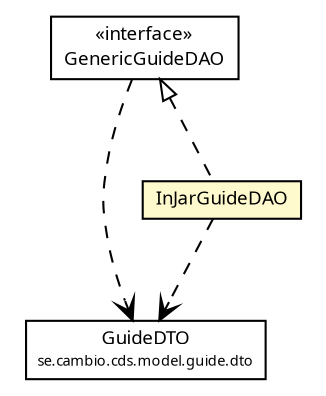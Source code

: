 #!/usr/local/bin/dot
#
# Class diagram 
# Generated by UMLGraph version R5_6 (http://www.umlgraph.org/)
#

digraph G {
	edge [fontname="Trebuchet MS",fontsize=10,labelfontname="Trebuchet MS",labelfontsize=10];
	node [fontname="Trebuchet MS",fontsize=10,shape=plaintext];
	nodesep=0.25;
	ranksep=0.5;
	// se.cambio.cds.model.guide.dto.GuideDTO
	c236209 [label=<<table title="se.cambio.cds.model.guide.dto.GuideDTO" border="0" cellborder="1" cellspacing="0" cellpadding="2" port="p" href="../dto/GuideDTO.html">
		<tr><td><table border="0" cellspacing="0" cellpadding="1">
<tr><td align="center" balign="center"><font face="Trebuchet MS"> GuideDTO </font></td></tr>
<tr><td align="center" balign="center"><font face="Trebuchet MS" point-size="7.0"> se.cambio.cds.model.guide.dto </font></td></tr>
		</table></td></tr>
		</table>>, URL="../dto/GuideDTO.html", fontname="Trebuchet MS", fontcolor="black", fontsize=9.0];
	// se.cambio.cds.model.guide.dao.InJarGuideDAO
	c236285 [label=<<table title="se.cambio.cds.model.guide.dao.InJarGuideDAO" border="0" cellborder="1" cellspacing="0" cellpadding="2" port="p" bgcolor="lemonChiffon" href="./InJarGuideDAO.html">
		<tr><td><table border="0" cellspacing="0" cellpadding="1">
<tr><td align="center" balign="center"><font face="Trebuchet MS"> InJarGuideDAO </font></td></tr>
		</table></td></tr>
		</table>>, URL="./InJarGuideDAO.html", fontname="Trebuchet MS", fontcolor="black", fontsize=9.0];
	// se.cambio.cds.model.guide.dao.GenericGuideDAO
	c236287 [label=<<table title="se.cambio.cds.model.guide.dao.GenericGuideDAO" border="0" cellborder="1" cellspacing="0" cellpadding="2" port="p" href="./GenericGuideDAO.html">
		<tr><td><table border="0" cellspacing="0" cellpadding="1">
<tr><td align="center" balign="center"> &#171;interface&#187; </td></tr>
<tr><td align="center" balign="center"><font face="Trebuchet MS"> GenericGuideDAO </font></td></tr>
		</table></td></tr>
		</table>>, URL="./GenericGuideDAO.html", fontname="Trebuchet MS", fontcolor="black", fontsize=9.0];
	//se.cambio.cds.model.guide.dao.InJarGuideDAO implements se.cambio.cds.model.guide.dao.GenericGuideDAO
	c236287:p -> c236285:p [dir=back,arrowtail=empty,style=dashed];
	// se.cambio.cds.model.guide.dao.InJarGuideDAO DEPEND se.cambio.cds.model.guide.dto.GuideDTO
	c236285:p -> c236209:p [taillabel="", label="", headlabel="", fontname="Trebuchet MS", fontcolor="black", fontsize=10.0, color="black", arrowhead=open, style=dashed];
	// se.cambio.cds.model.guide.dao.GenericGuideDAO DEPEND se.cambio.cds.model.guide.dto.GuideDTO
	c236287:p -> c236209:p [taillabel="", label="", headlabel="", fontname="Trebuchet MS", fontcolor="black", fontsize=10.0, color="black", arrowhead=open, style=dashed];
}

